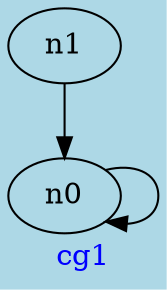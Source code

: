 digraph G{
graph [ label = "cg1" , fontcolor = "blue" , bgcolor = "lightblue" ];
n0;
n1;
n1->n0;
n0->n0;
}
